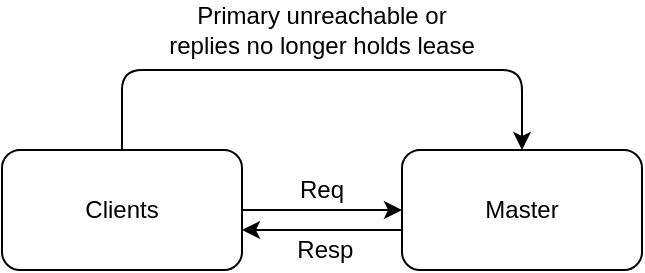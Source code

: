 <mxfile version="13.6.9" type="github">
  <diagram id="E2nFt691-1SjJ5yyAMJj" name="Page-1">
    <mxGraphModel dx="981" dy="548" grid="1" gridSize="10" guides="1" tooltips="1" connect="1" arrows="1" fold="1" page="1" pageScale="1" pageWidth="827" pageHeight="1169" math="0" shadow="0">
      <root>
        <mxCell id="0" />
        <mxCell id="1" parent="0" />
        <mxCell id="Nm6nq1tZ8u3NcJGHzh8Y-5" value="" style="edgeStyle=orthogonalEdgeStyle;rounded=0;orthogonalLoop=1;jettySize=auto;html=1;strokeWidth=1;" edge="1" parent="1">
          <mxGeometry relative="1" as="geometry">
            <mxPoint x="360" y="140" as="sourcePoint" />
            <mxPoint x="280" y="140" as="targetPoint" />
          </mxGeometry>
        </mxCell>
        <mxCell id="Nm6nq1tZ8u3NcJGHzh8Y-3" value="" style="edgeStyle=orthogonalEdgeStyle;rounded=0;orthogonalLoop=1;jettySize=auto;html=1;strokeWidth=1;" edge="1" parent="1" source="Nm6nq1tZ8u3NcJGHzh8Y-1" target="Nm6nq1tZ8u3NcJGHzh8Y-2">
          <mxGeometry relative="1" as="geometry" />
        </mxCell>
        <mxCell id="Nm6nq1tZ8u3NcJGHzh8Y-1" value="Clients" style="rounded=1;whiteSpace=wrap;html=1;" vertex="1" parent="1">
          <mxGeometry x="160" y="100" width="120" height="60" as="geometry" />
        </mxCell>
        <mxCell id="Nm6nq1tZ8u3NcJGHzh8Y-2" value="Master" style="rounded=1;whiteSpace=wrap;html=1;" vertex="1" parent="1">
          <mxGeometry x="360" y="100" width="120" height="60" as="geometry" />
        </mxCell>
        <mxCell id="Nm6nq1tZ8u3NcJGHzh8Y-4" value="Req" style="text;html=1;strokeColor=none;fillColor=none;align=center;verticalAlign=middle;whiteSpace=wrap;rounded=0;" vertex="1" parent="1">
          <mxGeometry x="300" y="110" width="40" height="20" as="geometry" />
        </mxCell>
        <mxCell id="Nm6nq1tZ8u3NcJGHzh8Y-6" value="&amp;nbsp;Resp" style="text;html=1;strokeColor=none;fillColor=none;align=center;verticalAlign=middle;whiteSpace=wrap;rounded=0;" vertex="1" parent="1">
          <mxGeometry x="300" y="140" width="40" height="20" as="geometry" />
        </mxCell>
        <mxCell id="Nm6nq1tZ8u3NcJGHzh8Y-7" value="" style="endArrow=classic;html=1;strokeWidth=1;entryX=0.5;entryY=0;entryDx=0;entryDy=0;" edge="1" parent="1" target="Nm6nq1tZ8u3NcJGHzh8Y-2">
          <mxGeometry width="50" height="50" relative="1" as="geometry">
            <mxPoint x="220" y="100" as="sourcePoint" />
            <mxPoint x="420" y="40" as="targetPoint" />
            <Array as="points">
              <mxPoint x="220" y="60" />
              <mxPoint x="420" y="60" />
            </Array>
          </mxGeometry>
        </mxCell>
        <mxCell id="Nm6nq1tZ8u3NcJGHzh8Y-8" value="Primary unreachable or&lt;br&gt;replies no longer holds lease" style="text;html=1;strokeColor=none;fillColor=none;align=center;verticalAlign=middle;whiteSpace=wrap;rounded=0;" vertex="1" parent="1">
          <mxGeometry x="240" y="30" width="160" height="20" as="geometry" />
        </mxCell>
      </root>
    </mxGraphModel>
  </diagram>
</mxfile>
